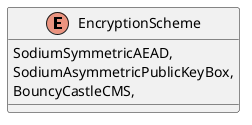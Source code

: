 @startuml
enum EncryptionScheme {
    SodiumSymmetricAEAD,
    SodiumAsymmetricPublicKeyBox,
    BouncyCastleCMS,
}
@enduml
